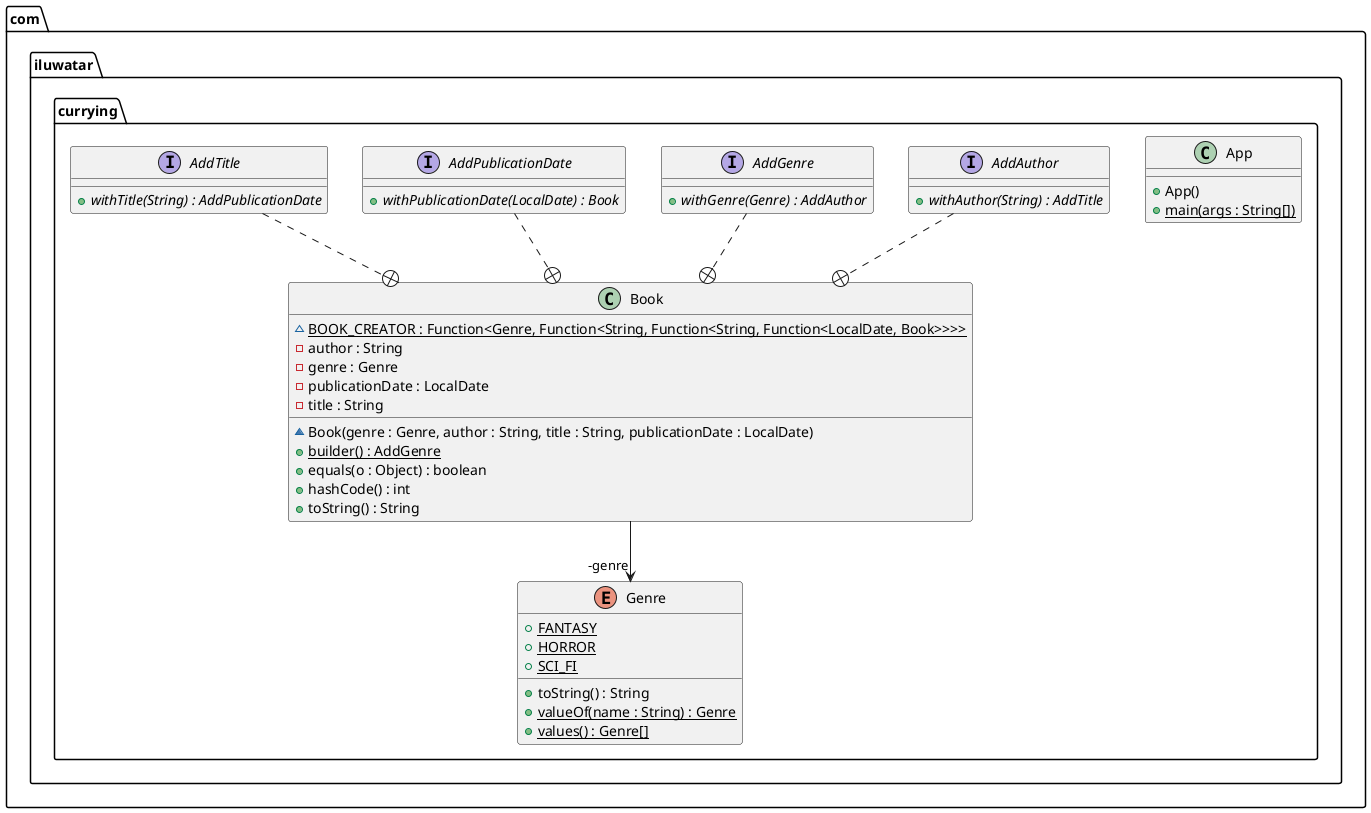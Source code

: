 @startuml
package com.iluwatar.currying {
  class App {
    + App()
    + main(args : String[]) {static}
  }
  class Book {
    ~ BOOK_CREATOR : Function<Genre, Function<String, Function<String, Function<LocalDate, Book>>>> {static}
    - author : String
    - genre : Genre
    - publicationDate : LocalDate
    - title : String
    ~ Book(genre : Genre, author : String, title : String, publicationDate : LocalDate)
    + builder() : AddGenre {static}
    + equals(o : Object) : boolean
    + hashCode() : int
    + toString() : String
  }
  interface AddAuthor {
    + withAuthor(String) : AddTitle {abstract}
  }
  interface AddGenre {
    + withGenre(Genre) : AddAuthor {abstract}
  }
  interface AddPublicationDate {
    + withPublicationDate(LocalDate) : Book {abstract}
  }
  interface AddTitle {
    + withTitle(String) : AddPublicationDate {abstract}
  }
  enum Genre {
    + FANTASY {static}
    + HORROR {static}
    + SCI_FI {static}
    + toString() : String
    + valueOf(name : String) : Genre {static}
    + values() : Genre[] {static}
  }
}
Book -->  "-genre" Genre
AddPublicationDate ..+ Book
AddAuthor ..+ Book
AddTitle ..+ Book
AddGenre ..+ Book
@enduml
